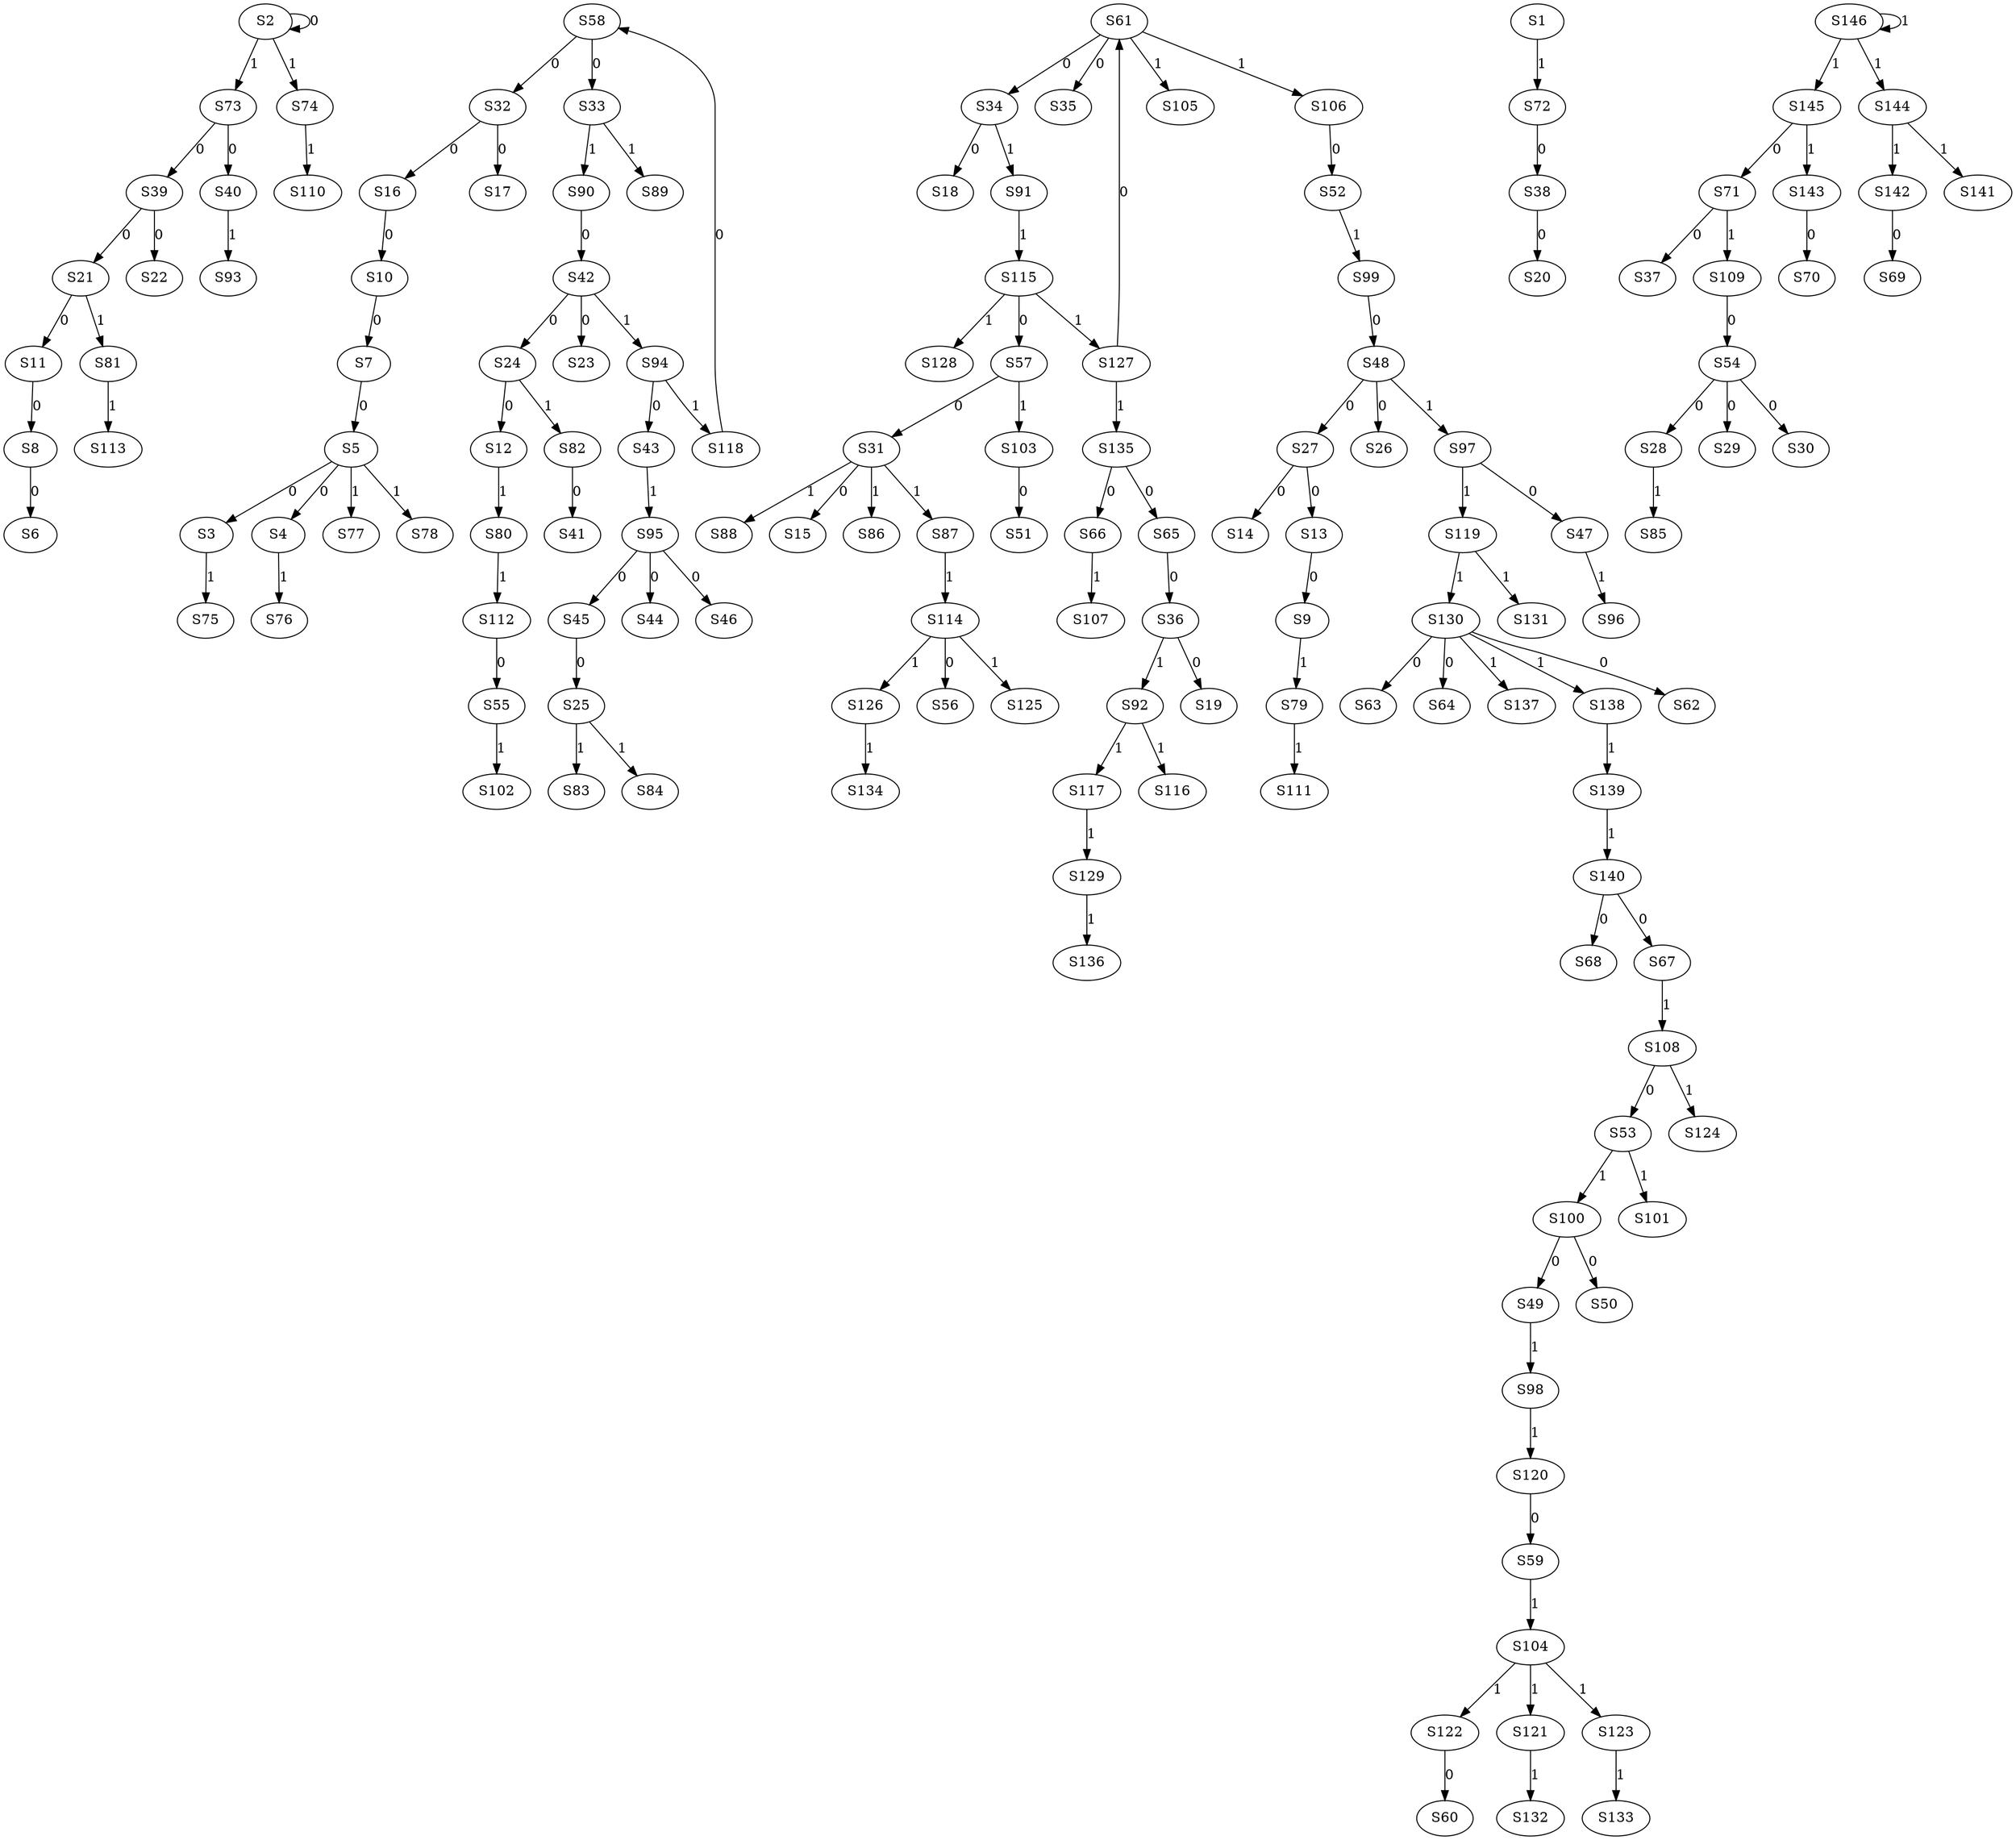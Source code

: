 strict digraph {
	S2 -> S2 [ label = 0 ];
	S5 -> S3 [ label = 0 ];
	S5 -> S4 [ label = 0 ];
	S7 -> S5 [ label = 0 ];
	S8 -> S6 [ label = 0 ];
	S10 -> S7 [ label = 0 ];
	S11 -> S8 [ label = 0 ];
	S13 -> S9 [ label = 0 ];
	S16 -> S10 [ label = 0 ];
	S21 -> S11 [ label = 0 ];
	S24 -> S12 [ label = 0 ];
	S27 -> S13 [ label = 0 ];
	S27 -> S14 [ label = 0 ];
	S31 -> S15 [ label = 0 ];
	S32 -> S16 [ label = 0 ];
	S32 -> S17 [ label = 0 ];
	S34 -> S18 [ label = 0 ];
	S36 -> S19 [ label = 0 ];
	S38 -> S20 [ label = 0 ];
	S39 -> S21 [ label = 0 ];
	S39 -> S22 [ label = 0 ];
	S42 -> S23 [ label = 0 ];
	S42 -> S24 [ label = 0 ];
	S45 -> S25 [ label = 0 ];
	S48 -> S26 [ label = 0 ];
	S48 -> S27 [ label = 0 ];
	S54 -> S28 [ label = 0 ];
	S54 -> S29 [ label = 0 ];
	S54 -> S30 [ label = 0 ];
	S57 -> S31 [ label = 0 ];
	S58 -> S32 [ label = 0 ];
	S58 -> S33 [ label = 0 ];
	S61 -> S34 [ label = 0 ];
	S61 -> S35 [ label = 0 ];
	S65 -> S36 [ label = 0 ];
	S71 -> S37 [ label = 0 ];
	S72 -> S38 [ label = 0 ];
	S73 -> S39 [ label = 0 ];
	S73 -> S40 [ label = 0 ];
	S82 -> S41 [ label = 0 ];
	S90 -> S42 [ label = 0 ];
	S94 -> S43 [ label = 0 ];
	S95 -> S44 [ label = 0 ];
	S95 -> S45 [ label = 0 ];
	S95 -> S46 [ label = 0 ];
	S97 -> S47 [ label = 0 ];
	S99 -> S48 [ label = 0 ];
	S100 -> S49 [ label = 0 ];
	S100 -> S50 [ label = 0 ];
	S103 -> S51 [ label = 0 ];
	S106 -> S52 [ label = 0 ];
	S108 -> S53 [ label = 0 ];
	S109 -> S54 [ label = 0 ];
	S112 -> S55 [ label = 0 ];
	S114 -> S56 [ label = 0 ];
	S115 -> S57 [ label = 0 ];
	S118 -> S58 [ label = 0 ];
	S120 -> S59 [ label = 0 ];
	S122 -> S60 [ label = 0 ];
	S127 -> S61 [ label = 0 ];
	S130 -> S62 [ label = 0 ];
	S130 -> S63 [ label = 0 ];
	S130 -> S64 [ label = 0 ];
	S135 -> S65 [ label = 0 ];
	S135 -> S66 [ label = 0 ];
	S140 -> S67 [ label = 0 ];
	S140 -> S68 [ label = 0 ];
	S142 -> S69 [ label = 0 ];
	S143 -> S70 [ label = 0 ];
	S145 -> S71 [ label = 0 ];
	S1 -> S72 [ label = 1 ];
	S2 -> S73 [ label = 1 ];
	S2 -> S74 [ label = 1 ];
	S3 -> S75 [ label = 1 ];
	S4 -> S76 [ label = 1 ];
	S5 -> S77 [ label = 1 ];
	S5 -> S78 [ label = 1 ];
	S9 -> S79 [ label = 1 ];
	S12 -> S80 [ label = 1 ];
	S21 -> S81 [ label = 1 ];
	S24 -> S82 [ label = 1 ];
	S25 -> S83 [ label = 1 ];
	S25 -> S84 [ label = 1 ];
	S28 -> S85 [ label = 1 ];
	S31 -> S86 [ label = 1 ];
	S31 -> S87 [ label = 1 ];
	S31 -> S88 [ label = 1 ];
	S33 -> S89 [ label = 1 ];
	S33 -> S90 [ label = 1 ];
	S34 -> S91 [ label = 1 ];
	S36 -> S92 [ label = 1 ];
	S40 -> S93 [ label = 1 ];
	S42 -> S94 [ label = 1 ];
	S43 -> S95 [ label = 1 ];
	S47 -> S96 [ label = 1 ];
	S48 -> S97 [ label = 1 ];
	S49 -> S98 [ label = 1 ];
	S52 -> S99 [ label = 1 ];
	S53 -> S100 [ label = 1 ];
	S53 -> S101 [ label = 1 ];
	S55 -> S102 [ label = 1 ];
	S57 -> S103 [ label = 1 ];
	S59 -> S104 [ label = 1 ];
	S61 -> S105 [ label = 1 ];
	S61 -> S106 [ label = 1 ];
	S66 -> S107 [ label = 1 ];
	S67 -> S108 [ label = 1 ];
	S71 -> S109 [ label = 1 ];
	S74 -> S110 [ label = 1 ];
	S79 -> S111 [ label = 1 ];
	S80 -> S112 [ label = 1 ];
	S81 -> S113 [ label = 1 ];
	S87 -> S114 [ label = 1 ];
	S91 -> S115 [ label = 1 ];
	S92 -> S116 [ label = 1 ];
	S92 -> S117 [ label = 1 ];
	S94 -> S118 [ label = 1 ];
	S97 -> S119 [ label = 1 ];
	S98 -> S120 [ label = 1 ];
	S104 -> S121 [ label = 1 ];
	S104 -> S122 [ label = 1 ];
	S104 -> S123 [ label = 1 ];
	S108 -> S124 [ label = 1 ];
	S114 -> S125 [ label = 1 ];
	S114 -> S126 [ label = 1 ];
	S115 -> S127 [ label = 1 ];
	S115 -> S128 [ label = 1 ];
	S117 -> S129 [ label = 1 ];
	S119 -> S130 [ label = 1 ];
	S119 -> S131 [ label = 1 ];
	S121 -> S132 [ label = 1 ];
	S123 -> S133 [ label = 1 ];
	S126 -> S134 [ label = 1 ];
	S127 -> S135 [ label = 1 ];
	S129 -> S136 [ label = 1 ];
	S130 -> S137 [ label = 1 ];
	S130 -> S138 [ label = 1 ];
	S138 -> S139 [ label = 1 ];
	S139 -> S140 [ label = 1 ];
	S144 -> S141 [ label = 1 ];
	S144 -> S142 [ label = 1 ];
	S145 -> S143 [ label = 1 ];
	S146 -> S144 [ label = 1 ];
	S146 -> S145 [ label = 1 ];
	S146 -> S146 [ label = 1 ];
}